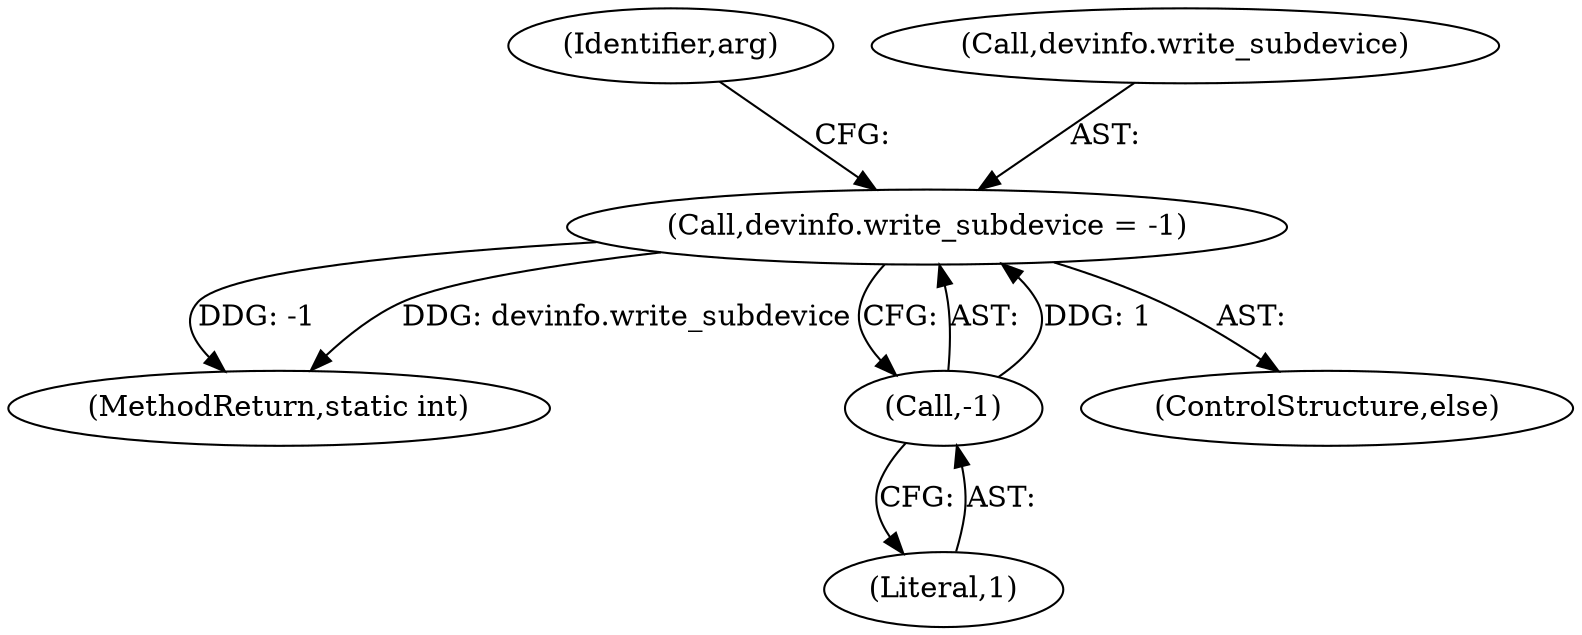 digraph "0_linux_819cbb120eaec7e014e5abd029260db1ca8c5735@API" {
"1000197" [label="(Call,devinfo.write_subdevice = -1)"];
"1000201" [label="(Call,-1)"];
"1000205" [label="(Identifier,arg)"];
"1000197" [label="(Call,devinfo.write_subdevice = -1)"];
"1000198" [label="(Call,devinfo.write_subdevice)"];
"1000202" [label="(Literal,1)"];
"1000215" [label="(MethodReturn,static int)"];
"1000201" [label="(Call,-1)"];
"1000196" [label="(ControlStructure,else)"];
"1000197" -> "1000196"  [label="AST: "];
"1000197" -> "1000201"  [label="CFG: "];
"1000198" -> "1000197"  [label="AST: "];
"1000201" -> "1000197"  [label="AST: "];
"1000205" -> "1000197"  [label="CFG: "];
"1000197" -> "1000215"  [label="DDG: -1"];
"1000197" -> "1000215"  [label="DDG: devinfo.write_subdevice"];
"1000201" -> "1000197"  [label="DDG: 1"];
"1000201" -> "1000202"  [label="CFG: "];
"1000202" -> "1000201"  [label="AST: "];
}
